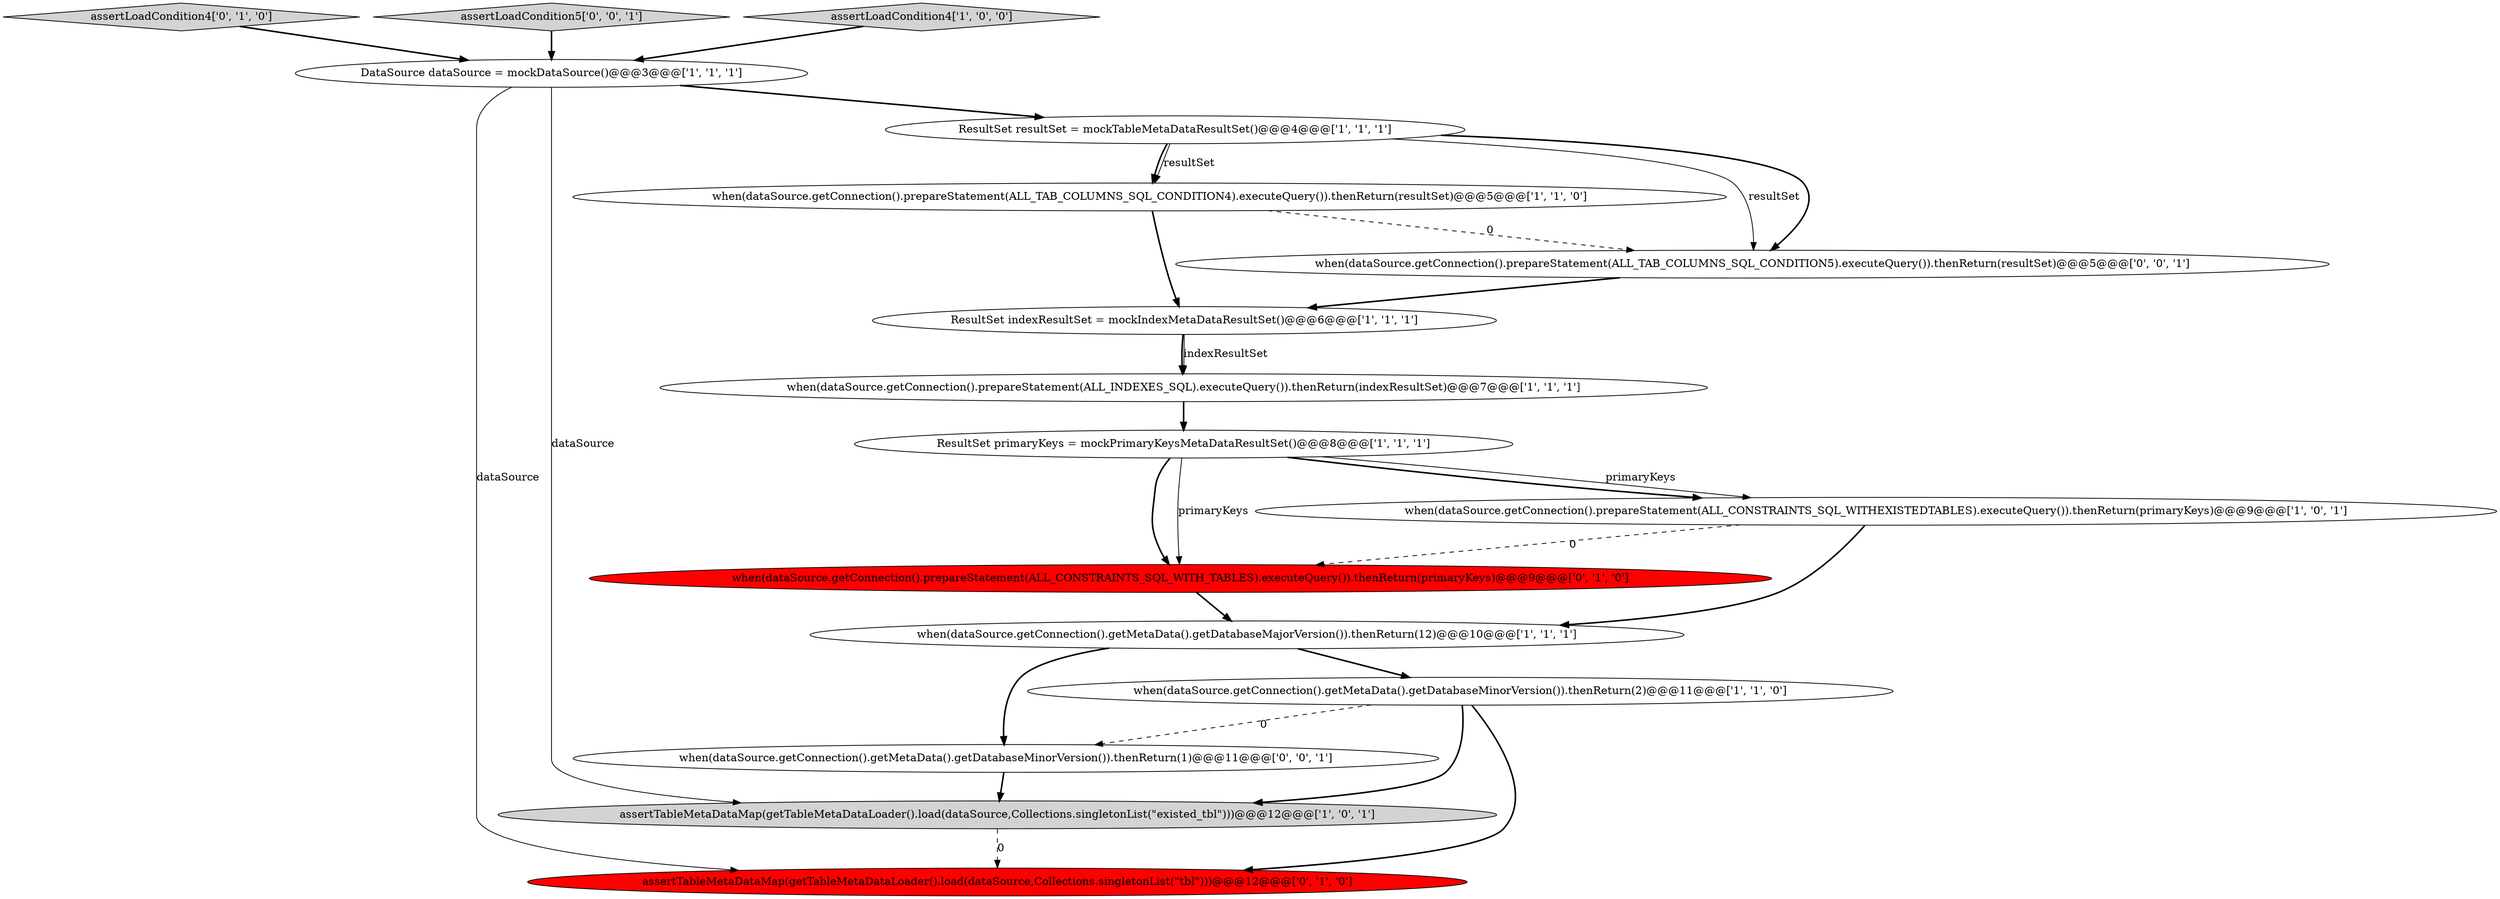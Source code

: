 digraph {
4 [style = filled, label = "DataSource dataSource = mockDataSource()@@@3@@@['1', '1', '1']", fillcolor = white, shape = ellipse image = "AAA0AAABBB1BBB"];
7 [style = filled, label = "when(dataSource.getConnection().prepareStatement(ALL_INDEXES_SQL).executeQuery()).thenReturn(indexResultSet)@@@7@@@['1', '1', '1']", fillcolor = white, shape = ellipse image = "AAA0AAABBB1BBB"];
14 [style = filled, label = "when(dataSource.getConnection().getMetaData().getDatabaseMinorVersion()).thenReturn(1)@@@11@@@['0', '0', '1']", fillcolor = white, shape = ellipse image = "AAA0AAABBB3BBB"];
16 [style = filled, label = "when(dataSource.getConnection().prepareStatement(ALL_TAB_COLUMNS_SQL_CONDITION5).executeQuery()).thenReturn(resultSet)@@@5@@@['0', '0', '1']", fillcolor = white, shape = ellipse image = "AAA0AAABBB3BBB"];
0 [style = filled, label = "ResultSet primaryKeys = mockPrimaryKeysMetaDataResultSet()@@@8@@@['1', '1', '1']", fillcolor = white, shape = ellipse image = "AAA0AAABBB1BBB"];
13 [style = filled, label = "when(dataSource.getConnection().prepareStatement(ALL_CONSTRAINTS_SQL_WITH_TABLES).executeQuery()).thenReturn(primaryKeys)@@@9@@@['0', '1', '0']", fillcolor = red, shape = ellipse image = "AAA1AAABBB2BBB"];
3 [style = filled, label = "when(dataSource.getConnection().prepareStatement(ALL_TAB_COLUMNS_SQL_CONDITION4).executeQuery()).thenReturn(resultSet)@@@5@@@['1', '1', '0']", fillcolor = white, shape = ellipse image = "AAA0AAABBB1BBB"];
10 [style = filled, label = "when(dataSource.getConnection().getMetaData().getDatabaseMinorVersion()).thenReturn(2)@@@11@@@['1', '1', '0']", fillcolor = white, shape = ellipse image = "AAA0AAABBB1BBB"];
11 [style = filled, label = "assertLoadCondition4['0', '1', '0']", fillcolor = lightgray, shape = diamond image = "AAA0AAABBB2BBB"];
2 [style = filled, label = "ResultSet resultSet = mockTableMetaDataResultSet()@@@4@@@['1', '1', '1']", fillcolor = white, shape = ellipse image = "AAA0AAABBB1BBB"];
9 [style = filled, label = "when(dataSource.getConnection().prepareStatement(ALL_CONSTRAINTS_SQL_WITHEXISTEDTABLES).executeQuery()).thenReturn(primaryKeys)@@@9@@@['1', '0', '1']", fillcolor = white, shape = ellipse image = "AAA0AAABBB1BBB"];
15 [style = filled, label = "assertLoadCondition5['0', '0', '1']", fillcolor = lightgray, shape = diamond image = "AAA0AAABBB3BBB"];
5 [style = filled, label = "ResultSet indexResultSet = mockIndexMetaDataResultSet()@@@6@@@['1', '1', '1']", fillcolor = white, shape = ellipse image = "AAA0AAABBB1BBB"];
8 [style = filled, label = "assertLoadCondition4['1', '0', '0']", fillcolor = lightgray, shape = diamond image = "AAA0AAABBB1BBB"];
12 [style = filled, label = "assertTableMetaDataMap(getTableMetaDataLoader().load(dataSource,Collections.singletonList(\"tbl\")))@@@12@@@['0', '1', '0']", fillcolor = red, shape = ellipse image = "AAA1AAABBB2BBB"];
1 [style = filled, label = "when(dataSource.getConnection().getMetaData().getDatabaseMajorVersion()).thenReturn(12)@@@10@@@['1', '1', '1']", fillcolor = white, shape = ellipse image = "AAA0AAABBB1BBB"];
6 [style = filled, label = "assertTableMetaDataMap(getTableMetaDataLoader().load(dataSource,Collections.singletonList(\"existed_tbl\")))@@@12@@@['1', '0', '1']", fillcolor = lightgray, shape = ellipse image = "AAA0AAABBB1BBB"];
0->9 [style = bold, label=""];
0->13 [style = bold, label=""];
2->3 [style = bold, label=""];
11->4 [style = bold, label=""];
2->3 [style = solid, label="resultSet"];
7->0 [style = bold, label=""];
4->2 [style = bold, label=""];
4->6 [style = solid, label="dataSource"];
0->13 [style = solid, label="primaryKeys"];
10->6 [style = bold, label=""];
13->1 [style = bold, label=""];
6->12 [style = dashed, label="0"];
4->12 [style = solid, label="dataSource"];
3->5 [style = bold, label=""];
2->16 [style = solid, label="resultSet"];
0->9 [style = solid, label="primaryKeys"];
10->12 [style = bold, label=""];
9->13 [style = dashed, label="0"];
15->4 [style = bold, label=""];
16->5 [style = bold, label=""];
5->7 [style = bold, label=""];
1->14 [style = bold, label=""];
8->4 [style = bold, label=""];
9->1 [style = bold, label=""];
5->7 [style = solid, label="indexResultSet"];
1->10 [style = bold, label=""];
14->6 [style = bold, label=""];
10->14 [style = dashed, label="0"];
3->16 [style = dashed, label="0"];
2->16 [style = bold, label=""];
}
